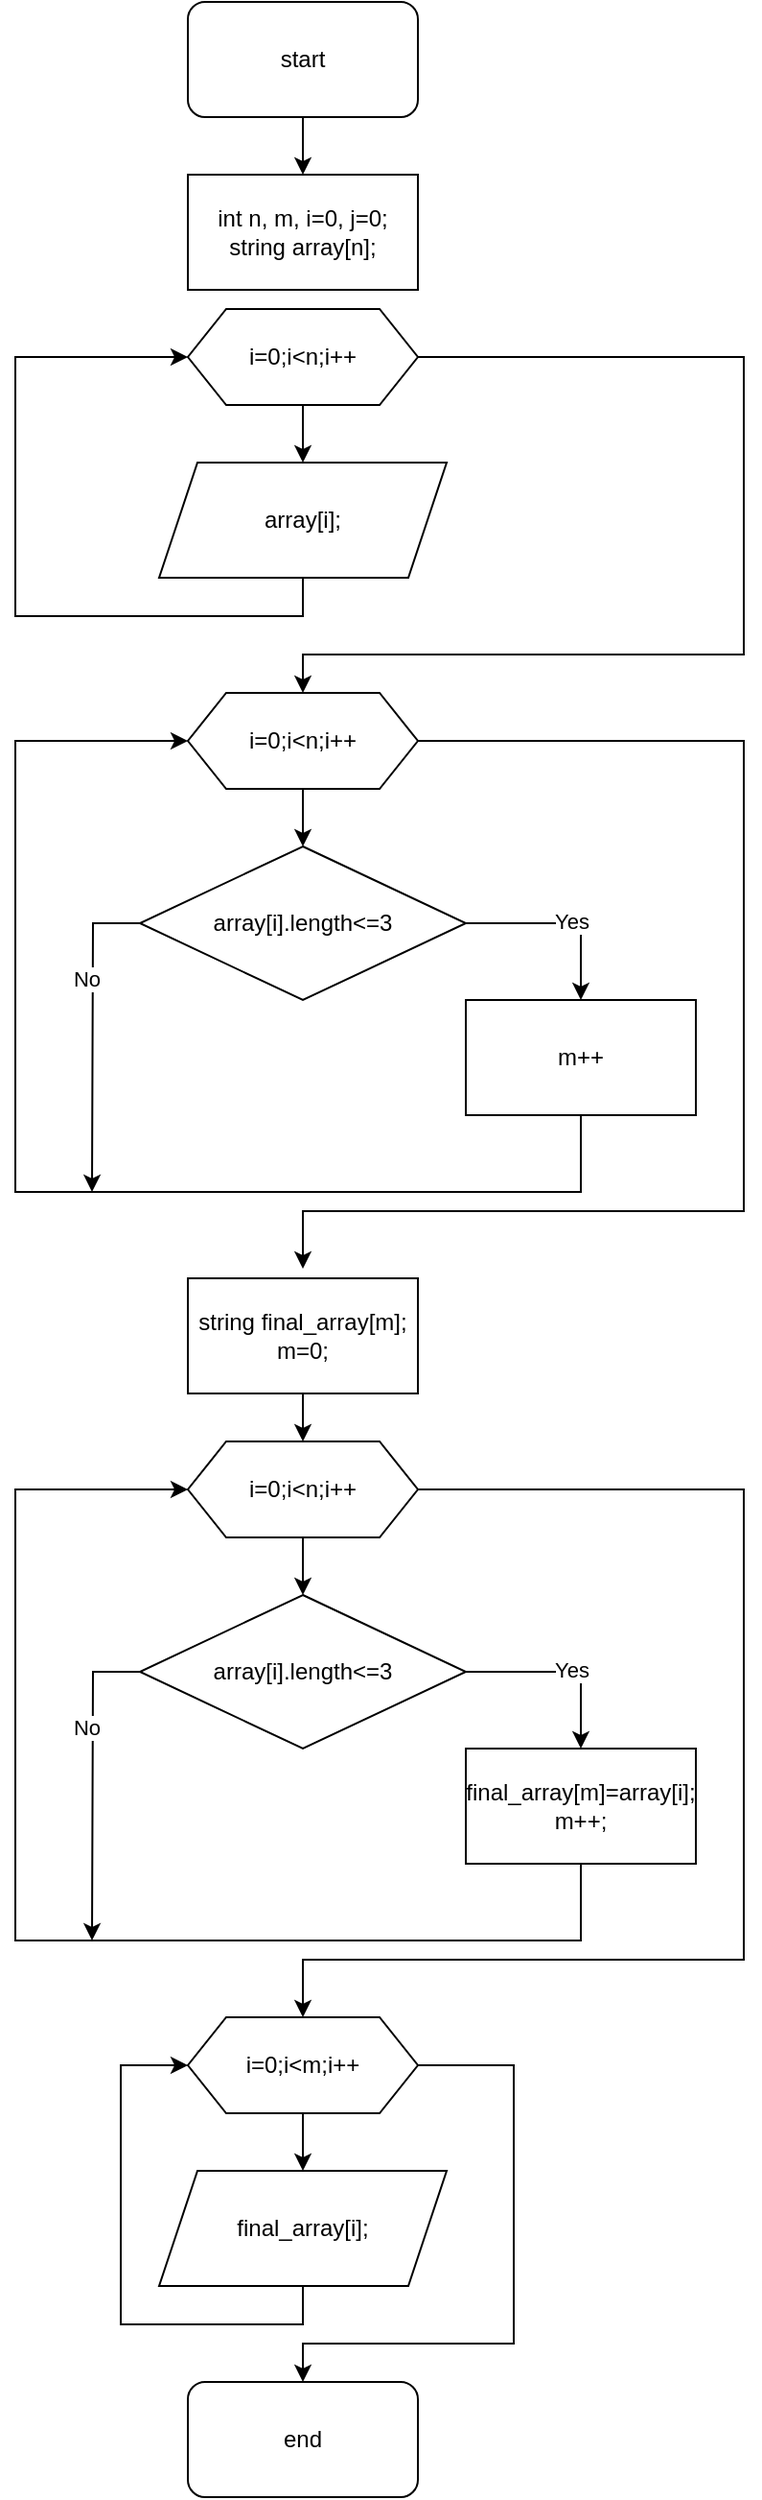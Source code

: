 <mxfile version="20.4.0" type="device"><diagram id="Ozk2M19uXqfOXedi3IqV" name="Страница 1"><mxGraphModel dx="865" dy="1657" grid="1" gridSize="10" guides="1" tooltips="1" connect="1" arrows="1" fold="1" page="1" pageScale="1" pageWidth="827" pageHeight="1169" math="0" shadow="0"><root><mxCell id="0"/><mxCell id="1" parent="0"/><mxCell id="PlwdJiVXw96O39w4Q45R-4" style="edgeStyle=orthogonalEdgeStyle;rounded=0;orthogonalLoop=1;jettySize=auto;html=1;entryX=0.5;entryY=0;entryDx=0;entryDy=0;" edge="1" parent="1" source="PlwdJiVXw96O39w4Q45R-1" target="PlwdJiVXw96O39w4Q45R-3"><mxGeometry relative="1" as="geometry"/></mxCell><mxCell id="PlwdJiVXw96O39w4Q45R-1" value="start" style="rounded=1;whiteSpace=wrap;html=1;" vertex="1" parent="1"><mxGeometry x="260" y="-140" width="120" height="60" as="geometry"/></mxCell><mxCell id="PlwdJiVXw96O39w4Q45R-39" style="edgeStyle=orthogonalEdgeStyle;rounded=0;orthogonalLoop=1;jettySize=auto;html=1;entryX=0;entryY=0.5;entryDx=0;entryDy=0;" edge="1" parent="1" source="PlwdJiVXw96O39w4Q45R-2" target="PlwdJiVXw96O39w4Q45R-31"><mxGeometry relative="1" as="geometry"><Array as="points"><mxPoint x="320" y="1070"/><mxPoint x="225" y="1070"/><mxPoint x="225" y="935"/></Array></mxGeometry></mxCell><mxCell id="PlwdJiVXw96O39w4Q45R-2" value="final_array[i];" style="shape=parallelogram;perimeter=parallelogramPerimeter;whiteSpace=wrap;html=1;fixedSize=1;" vertex="1" parent="1"><mxGeometry x="245" y="990" width="150" height="60" as="geometry"/></mxCell><mxCell id="PlwdJiVXw96O39w4Q45R-3" value="int n, m, i=0, j=0;&lt;br&gt;string array[n];" style="rounded=0;whiteSpace=wrap;html=1;" vertex="1" parent="1"><mxGeometry x="260" y="-50" width="120" height="60" as="geometry"/></mxCell><mxCell id="PlwdJiVXw96O39w4Q45R-11" style="edgeStyle=orthogonalEdgeStyle;rounded=0;orthogonalLoop=1;jettySize=auto;html=1;entryX=0.5;entryY=0;entryDx=0;entryDy=0;" edge="1" parent="1" source="PlwdJiVXw96O39w4Q45R-5" target="PlwdJiVXw96O39w4Q45R-6"><mxGeometry relative="1" as="geometry"/></mxCell><mxCell id="PlwdJiVXw96O39w4Q45R-15" style="edgeStyle=orthogonalEdgeStyle;rounded=0;orthogonalLoop=1;jettySize=auto;html=1;exitX=1;exitY=0.5;exitDx=0;exitDy=0;" edge="1" parent="1" source="PlwdJiVXw96O39w4Q45R-5"><mxGeometry relative="1" as="geometry"><mxPoint x="320" y="520" as="targetPoint"/><Array as="points"><mxPoint x="550" y="245"/><mxPoint x="550" y="490"/><mxPoint x="320" y="490"/></Array></mxGeometry></mxCell><mxCell id="PlwdJiVXw96O39w4Q45R-5" value="i=0;i&amp;lt;n;i++" style="shape=hexagon;perimeter=hexagonPerimeter2;whiteSpace=wrap;html=1;fixedSize=1;" vertex="1" parent="1"><mxGeometry x="260" y="220" width="120" height="50" as="geometry"/></mxCell><mxCell id="PlwdJiVXw96O39w4Q45R-8" style="edgeStyle=orthogonalEdgeStyle;rounded=0;orthogonalLoop=1;jettySize=auto;html=1;entryX=0.5;entryY=0;entryDx=0;entryDy=0;" edge="1" parent="1" source="PlwdJiVXw96O39w4Q45R-6" target="PlwdJiVXw96O39w4Q45R-7"><mxGeometry relative="1" as="geometry"><Array as="points"><mxPoint x="465" y="340"/></Array></mxGeometry></mxCell><mxCell id="PlwdJiVXw96O39w4Q45R-9" value="Yes" style="edgeLabel;html=1;align=center;verticalAlign=middle;resizable=0;points=[];" vertex="1" connectable="0" parent="PlwdJiVXw96O39w4Q45R-8"><mxGeometry x="0.088" y="1" relative="1" as="geometry"><mxPoint as="offset"/></mxGeometry></mxCell><mxCell id="PlwdJiVXw96O39w4Q45R-12" style="edgeStyle=orthogonalEdgeStyle;rounded=0;orthogonalLoop=1;jettySize=auto;html=1;" edge="1" parent="1" source="PlwdJiVXw96O39w4Q45R-6"><mxGeometry relative="1" as="geometry"><mxPoint x="210" y="480" as="targetPoint"/></mxGeometry></mxCell><mxCell id="PlwdJiVXw96O39w4Q45R-13" value="No" style="edgeLabel;html=1;align=center;verticalAlign=middle;resizable=0;points=[];" vertex="1" connectable="0" parent="PlwdJiVXw96O39w4Q45R-12"><mxGeometry x="-0.348" y="-4" relative="1" as="geometry"><mxPoint as="offset"/></mxGeometry></mxCell><mxCell id="PlwdJiVXw96O39w4Q45R-6" value="array[i].length&amp;lt;=3" style="rhombus;whiteSpace=wrap;html=1;" vertex="1" parent="1"><mxGeometry x="235" y="300" width="170" height="80" as="geometry"/></mxCell><mxCell id="PlwdJiVXw96O39w4Q45R-10" style="edgeStyle=orthogonalEdgeStyle;rounded=0;orthogonalLoop=1;jettySize=auto;html=1;entryX=0;entryY=0.5;entryDx=0;entryDy=0;" edge="1" parent="1" source="PlwdJiVXw96O39w4Q45R-7" target="PlwdJiVXw96O39w4Q45R-5"><mxGeometry relative="1" as="geometry"><mxPoint x="190" y="260" as="targetPoint"/><Array as="points"><mxPoint x="465" y="480"/><mxPoint x="170" y="480"/><mxPoint x="170" y="245"/></Array></mxGeometry></mxCell><mxCell id="PlwdJiVXw96O39w4Q45R-7" value="m++" style="rounded=0;whiteSpace=wrap;html=1;" vertex="1" parent="1"><mxGeometry x="405" y="380" width="120" height="60" as="geometry"/></mxCell><mxCell id="PlwdJiVXw96O39w4Q45R-28" style="edgeStyle=orthogonalEdgeStyle;rounded=0;orthogonalLoop=1;jettySize=auto;html=1;" edge="1" parent="1" source="PlwdJiVXw96O39w4Q45R-17" target="PlwdJiVXw96O39w4Q45R-20"><mxGeometry relative="1" as="geometry"/></mxCell><mxCell id="PlwdJiVXw96O39w4Q45R-17" value="string final_array[m];&lt;br&gt;m=0;" style="rounded=0;whiteSpace=wrap;html=1;" vertex="1" parent="1"><mxGeometry x="260" y="525" width="120" height="60" as="geometry"/></mxCell><mxCell id="PlwdJiVXw96O39w4Q45R-18" style="edgeStyle=orthogonalEdgeStyle;rounded=0;orthogonalLoop=1;jettySize=auto;html=1;entryX=0.5;entryY=0;entryDx=0;entryDy=0;" edge="1" parent="1" source="PlwdJiVXw96O39w4Q45R-20" target="PlwdJiVXw96O39w4Q45R-25"><mxGeometry relative="1" as="geometry"/></mxCell><mxCell id="PlwdJiVXw96O39w4Q45R-19" style="edgeStyle=orthogonalEdgeStyle;rounded=0;orthogonalLoop=1;jettySize=auto;html=1;exitX=1;exitY=0.5;exitDx=0;exitDy=0;" edge="1" parent="1" source="PlwdJiVXw96O39w4Q45R-20"><mxGeometry relative="1" as="geometry"><mxPoint x="320" y="910" as="targetPoint"/><Array as="points"><mxPoint x="550" y="635"/><mxPoint x="550" y="880"/><mxPoint x="320" y="880"/></Array></mxGeometry></mxCell><mxCell id="PlwdJiVXw96O39w4Q45R-20" value="i=0;i&amp;lt;n;i++" style="shape=hexagon;perimeter=hexagonPerimeter2;whiteSpace=wrap;html=1;fixedSize=1;" vertex="1" parent="1"><mxGeometry x="260" y="610" width="120" height="50" as="geometry"/></mxCell><mxCell id="PlwdJiVXw96O39w4Q45R-21" style="edgeStyle=orthogonalEdgeStyle;rounded=0;orthogonalLoop=1;jettySize=auto;html=1;entryX=0.5;entryY=0;entryDx=0;entryDy=0;" edge="1" parent="1" source="PlwdJiVXw96O39w4Q45R-25" target="PlwdJiVXw96O39w4Q45R-27"><mxGeometry relative="1" as="geometry"><Array as="points"><mxPoint x="465" y="730"/></Array></mxGeometry></mxCell><mxCell id="PlwdJiVXw96O39w4Q45R-22" value="Yes" style="edgeLabel;html=1;align=center;verticalAlign=middle;resizable=0;points=[];" vertex="1" connectable="0" parent="PlwdJiVXw96O39w4Q45R-21"><mxGeometry x="0.088" y="1" relative="1" as="geometry"><mxPoint as="offset"/></mxGeometry></mxCell><mxCell id="PlwdJiVXw96O39w4Q45R-23" style="edgeStyle=orthogonalEdgeStyle;rounded=0;orthogonalLoop=1;jettySize=auto;html=1;" edge="1" parent="1" source="PlwdJiVXw96O39w4Q45R-25"><mxGeometry relative="1" as="geometry"><mxPoint x="210" y="870" as="targetPoint"/></mxGeometry></mxCell><mxCell id="PlwdJiVXw96O39w4Q45R-24" value="No" style="edgeLabel;html=1;align=center;verticalAlign=middle;resizable=0;points=[];" vertex="1" connectable="0" parent="PlwdJiVXw96O39w4Q45R-23"><mxGeometry x="-0.348" y="-4" relative="1" as="geometry"><mxPoint as="offset"/></mxGeometry></mxCell><mxCell id="PlwdJiVXw96O39w4Q45R-25" value="array[i].length&amp;lt;=3" style="rhombus;whiteSpace=wrap;html=1;" vertex="1" parent="1"><mxGeometry x="235" y="690" width="170" height="80" as="geometry"/></mxCell><mxCell id="PlwdJiVXw96O39w4Q45R-26" style="edgeStyle=orthogonalEdgeStyle;rounded=0;orthogonalLoop=1;jettySize=auto;html=1;entryX=0;entryY=0.5;entryDx=0;entryDy=0;" edge="1" parent="1" source="PlwdJiVXw96O39w4Q45R-27" target="PlwdJiVXw96O39w4Q45R-20"><mxGeometry relative="1" as="geometry"><mxPoint x="190" y="650" as="targetPoint"/><Array as="points"><mxPoint x="465" y="870"/><mxPoint x="170" y="870"/><mxPoint x="170" y="635"/></Array></mxGeometry></mxCell><mxCell id="PlwdJiVXw96O39w4Q45R-27" value="final_array[m]=array[i];&lt;br&gt;m++;" style="rounded=0;whiteSpace=wrap;html=1;" vertex="1" parent="1"><mxGeometry x="405" y="770" width="120" height="60" as="geometry"/></mxCell><mxCell id="PlwdJiVXw96O39w4Q45R-29" style="edgeStyle=orthogonalEdgeStyle;rounded=0;orthogonalLoop=1;jettySize=auto;html=1;entryX=0.5;entryY=0;entryDx=0;entryDy=0;" edge="1" parent="1" source="PlwdJiVXw96O39w4Q45R-31"><mxGeometry relative="1" as="geometry"><mxPoint x="320" y="990" as="targetPoint"/></mxGeometry></mxCell><mxCell id="PlwdJiVXw96O39w4Q45R-40" style="edgeStyle=orthogonalEdgeStyle;rounded=0;orthogonalLoop=1;jettySize=auto;html=1;entryX=0.5;entryY=0;entryDx=0;entryDy=0;" edge="1" parent="1" source="PlwdJiVXw96O39w4Q45R-31" target="PlwdJiVXw96O39w4Q45R-41"><mxGeometry relative="1" as="geometry"><mxPoint x="440" y="1080" as="targetPoint"/><Array as="points"><mxPoint x="430" y="935"/><mxPoint x="430" y="1080"/><mxPoint x="320" y="1080"/></Array></mxGeometry></mxCell><mxCell id="PlwdJiVXw96O39w4Q45R-31" value="i=0;i&amp;lt;m;i++" style="shape=hexagon;perimeter=hexagonPerimeter2;whiteSpace=wrap;html=1;fixedSize=1;" vertex="1" parent="1"><mxGeometry x="260" y="910" width="120" height="50" as="geometry"/></mxCell><mxCell id="PlwdJiVXw96O39w4Q45R-41" value="end" style="rounded=1;whiteSpace=wrap;html=1;" vertex="1" parent="1"><mxGeometry x="260" y="1100" width="120" height="60" as="geometry"/></mxCell><mxCell id="PlwdJiVXw96O39w4Q45R-42" style="edgeStyle=orthogonalEdgeStyle;rounded=0;orthogonalLoop=1;jettySize=auto;html=1;entryX=0.5;entryY=0;entryDx=0;entryDy=0;" edge="1" parent="1" source="PlwdJiVXw96O39w4Q45R-44"><mxGeometry relative="1" as="geometry"><mxPoint x="320" y="100" as="targetPoint"/></mxGeometry></mxCell><mxCell id="PlwdJiVXw96O39w4Q45R-43" style="edgeStyle=orthogonalEdgeStyle;rounded=0;orthogonalLoop=1;jettySize=auto;html=1;exitX=1;exitY=0.5;exitDx=0;exitDy=0;" edge="1" parent="1" source="PlwdJiVXw96O39w4Q45R-44"><mxGeometry relative="1" as="geometry"><mxPoint x="320" y="220" as="targetPoint"/><Array as="points"><mxPoint x="550" y="45"/><mxPoint x="550" y="200"/><mxPoint x="320" y="200"/></Array></mxGeometry></mxCell><mxCell id="PlwdJiVXw96O39w4Q45R-44" value="i=0;i&amp;lt;n;i++" style="shape=hexagon;perimeter=hexagonPerimeter2;whiteSpace=wrap;html=1;fixedSize=1;" vertex="1" parent="1"><mxGeometry x="260" y="20" width="120" height="50" as="geometry"/></mxCell><mxCell id="PlwdJiVXw96O39w4Q45R-50" style="edgeStyle=orthogonalEdgeStyle;rounded=0;orthogonalLoop=1;jettySize=auto;html=1;entryX=0;entryY=0.5;entryDx=0;entryDy=0;exitX=0.5;exitY=1;exitDx=0;exitDy=0;" edge="1" parent="1" source="PlwdJiVXw96O39w4Q45R-52" target="PlwdJiVXw96O39w4Q45R-44"><mxGeometry relative="1" as="geometry"><mxPoint x="190" y="60" as="targetPoint"/><Array as="points"><mxPoint x="320" y="180"/><mxPoint x="170" y="180"/><mxPoint x="170" y="45"/></Array><mxPoint x="465" y="240" as="sourcePoint"/></mxGeometry></mxCell><mxCell id="PlwdJiVXw96O39w4Q45R-52" value="array[i];" style="shape=parallelogram;perimeter=parallelogramPerimeter;whiteSpace=wrap;html=1;fixedSize=1;" vertex="1" parent="1"><mxGeometry x="245" y="100" width="150" height="60" as="geometry"/></mxCell></root></mxGraphModel></diagram></mxfile>